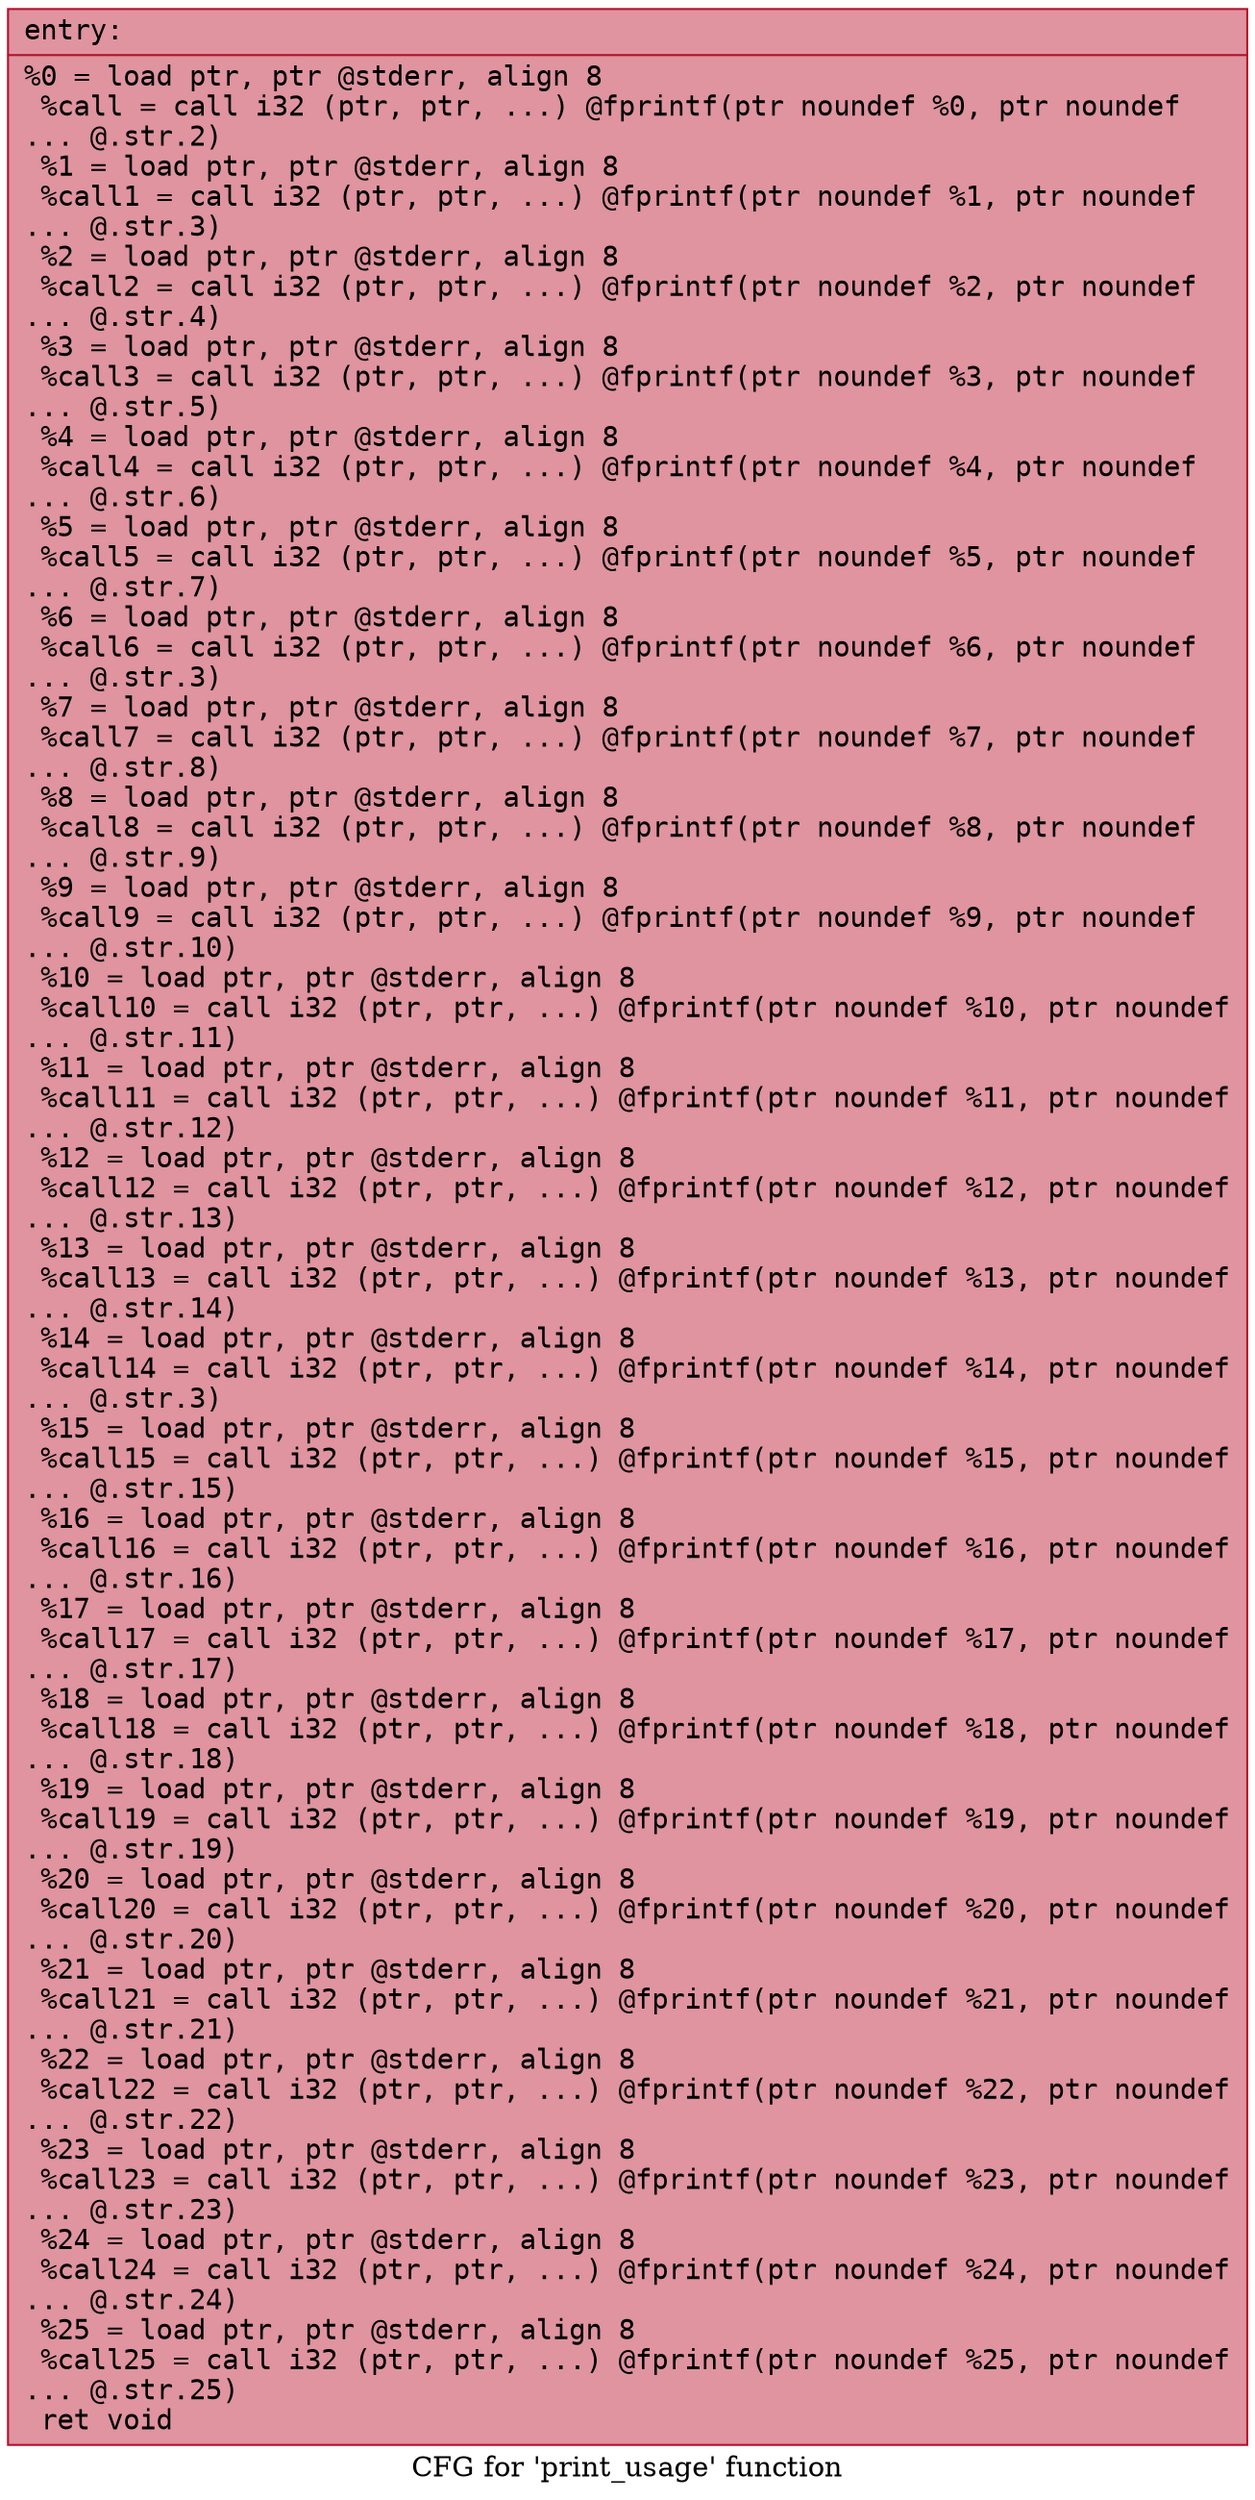 digraph "CFG for 'print_usage' function" {
	label="CFG for 'print_usage' function";

	Node0x5567ef552be0 [shape=record,color="#b70d28ff", style=filled, fillcolor="#b70d2870" fontname="Courier",label="{entry:\l|  %0 = load ptr, ptr @stderr, align 8\l  %call = call i32 (ptr, ptr, ...) @fprintf(ptr noundef %0, ptr noundef\l... @.str.2)\l  %1 = load ptr, ptr @stderr, align 8\l  %call1 = call i32 (ptr, ptr, ...) @fprintf(ptr noundef %1, ptr noundef\l... @.str.3)\l  %2 = load ptr, ptr @stderr, align 8\l  %call2 = call i32 (ptr, ptr, ...) @fprintf(ptr noundef %2, ptr noundef\l... @.str.4)\l  %3 = load ptr, ptr @stderr, align 8\l  %call3 = call i32 (ptr, ptr, ...) @fprintf(ptr noundef %3, ptr noundef\l... @.str.5)\l  %4 = load ptr, ptr @stderr, align 8\l  %call4 = call i32 (ptr, ptr, ...) @fprintf(ptr noundef %4, ptr noundef\l... @.str.6)\l  %5 = load ptr, ptr @stderr, align 8\l  %call5 = call i32 (ptr, ptr, ...) @fprintf(ptr noundef %5, ptr noundef\l... @.str.7)\l  %6 = load ptr, ptr @stderr, align 8\l  %call6 = call i32 (ptr, ptr, ...) @fprintf(ptr noundef %6, ptr noundef\l... @.str.3)\l  %7 = load ptr, ptr @stderr, align 8\l  %call7 = call i32 (ptr, ptr, ...) @fprintf(ptr noundef %7, ptr noundef\l... @.str.8)\l  %8 = load ptr, ptr @stderr, align 8\l  %call8 = call i32 (ptr, ptr, ...) @fprintf(ptr noundef %8, ptr noundef\l... @.str.9)\l  %9 = load ptr, ptr @stderr, align 8\l  %call9 = call i32 (ptr, ptr, ...) @fprintf(ptr noundef %9, ptr noundef\l... @.str.10)\l  %10 = load ptr, ptr @stderr, align 8\l  %call10 = call i32 (ptr, ptr, ...) @fprintf(ptr noundef %10, ptr noundef\l... @.str.11)\l  %11 = load ptr, ptr @stderr, align 8\l  %call11 = call i32 (ptr, ptr, ...) @fprintf(ptr noundef %11, ptr noundef\l... @.str.12)\l  %12 = load ptr, ptr @stderr, align 8\l  %call12 = call i32 (ptr, ptr, ...) @fprintf(ptr noundef %12, ptr noundef\l... @.str.13)\l  %13 = load ptr, ptr @stderr, align 8\l  %call13 = call i32 (ptr, ptr, ...) @fprintf(ptr noundef %13, ptr noundef\l... @.str.14)\l  %14 = load ptr, ptr @stderr, align 8\l  %call14 = call i32 (ptr, ptr, ...) @fprintf(ptr noundef %14, ptr noundef\l... @.str.3)\l  %15 = load ptr, ptr @stderr, align 8\l  %call15 = call i32 (ptr, ptr, ...) @fprintf(ptr noundef %15, ptr noundef\l... @.str.15)\l  %16 = load ptr, ptr @stderr, align 8\l  %call16 = call i32 (ptr, ptr, ...) @fprintf(ptr noundef %16, ptr noundef\l... @.str.16)\l  %17 = load ptr, ptr @stderr, align 8\l  %call17 = call i32 (ptr, ptr, ...) @fprintf(ptr noundef %17, ptr noundef\l... @.str.17)\l  %18 = load ptr, ptr @stderr, align 8\l  %call18 = call i32 (ptr, ptr, ...) @fprintf(ptr noundef %18, ptr noundef\l... @.str.18)\l  %19 = load ptr, ptr @stderr, align 8\l  %call19 = call i32 (ptr, ptr, ...) @fprintf(ptr noundef %19, ptr noundef\l... @.str.19)\l  %20 = load ptr, ptr @stderr, align 8\l  %call20 = call i32 (ptr, ptr, ...) @fprintf(ptr noundef %20, ptr noundef\l... @.str.20)\l  %21 = load ptr, ptr @stderr, align 8\l  %call21 = call i32 (ptr, ptr, ...) @fprintf(ptr noundef %21, ptr noundef\l... @.str.21)\l  %22 = load ptr, ptr @stderr, align 8\l  %call22 = call i32 (ptr, ptr, ...) @fprintf(ptr noundef %22, ptr noundef\l... @.str.22)\l  %23 = load ptr, ptr @stderr, align 8\l  %call23 = call i32 (ptr, ptr, ...) @fprintf(ptr noundef %23, ptr noundef\l... @.str.23)\l  %24 = load ptr, ptr @stderr, align 8\l  %call24 = call i32 (ptr, ptr, ...) @fprintf(ptr noundef %24, ptr noundef\l... @.str.24)\l  %25 = load ptr, ptr @stderr, align 8\l  %call25 = call i32 (ptr, ptr, ...) @fprintf(ptr noundef %25, ptr noundef\l... @.str.25)\l  ret void\l}"];
}
